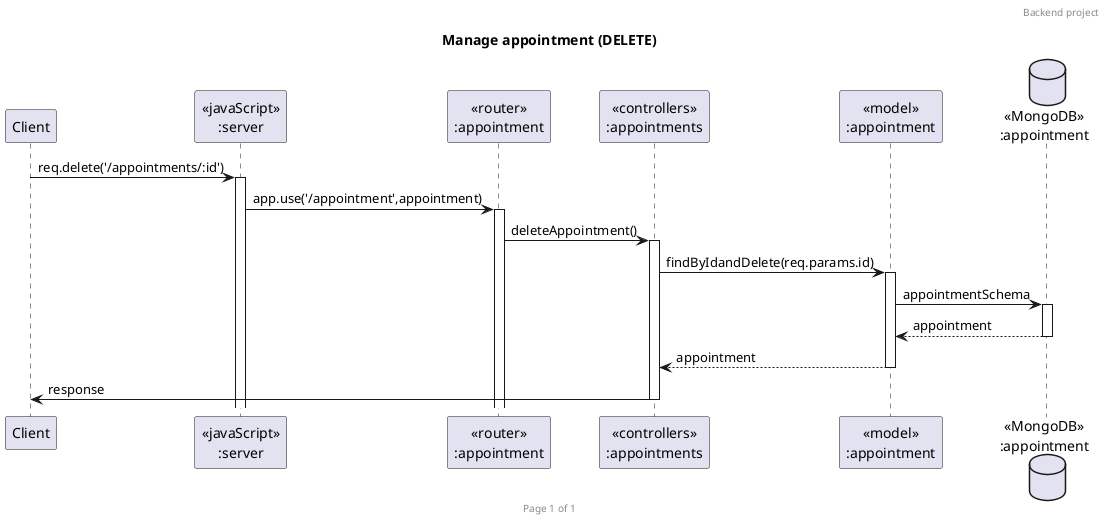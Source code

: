 @startuml Manage appointment (DELETE)

header Backend project 
footer Page %page% of %lastpage%
title "Manage appointment (DELETE)"

participant "Client" as client
participant "<<javaScript>>\n:server" as server
participant "<<router>>\n:appointment" as routerappointment
participant "<<controllers>>\n:appointments" as controllerappointment
participant "<<model>>\n:appointment" as modelappointment
database "<<MongoDB>>\n:appointment" as appointmentDatabase

client->server ++:req.delete('/appointments/:id')
server->routerappointment ++:app.use('/appointment',appointment)
routerappointment -> controllerappointment ++:deleteAppointment()
controllerappointment->modelappointment ++:findByIdandDelete(req.params.id)
modelappointment ->appointmentDatabase ++: appointmentSchema
appointmentDatabase --> modelappointment --: appointment
controllerappointment <-- modelappointment --: appointment
controllerappointment->client --:response

@enduml
